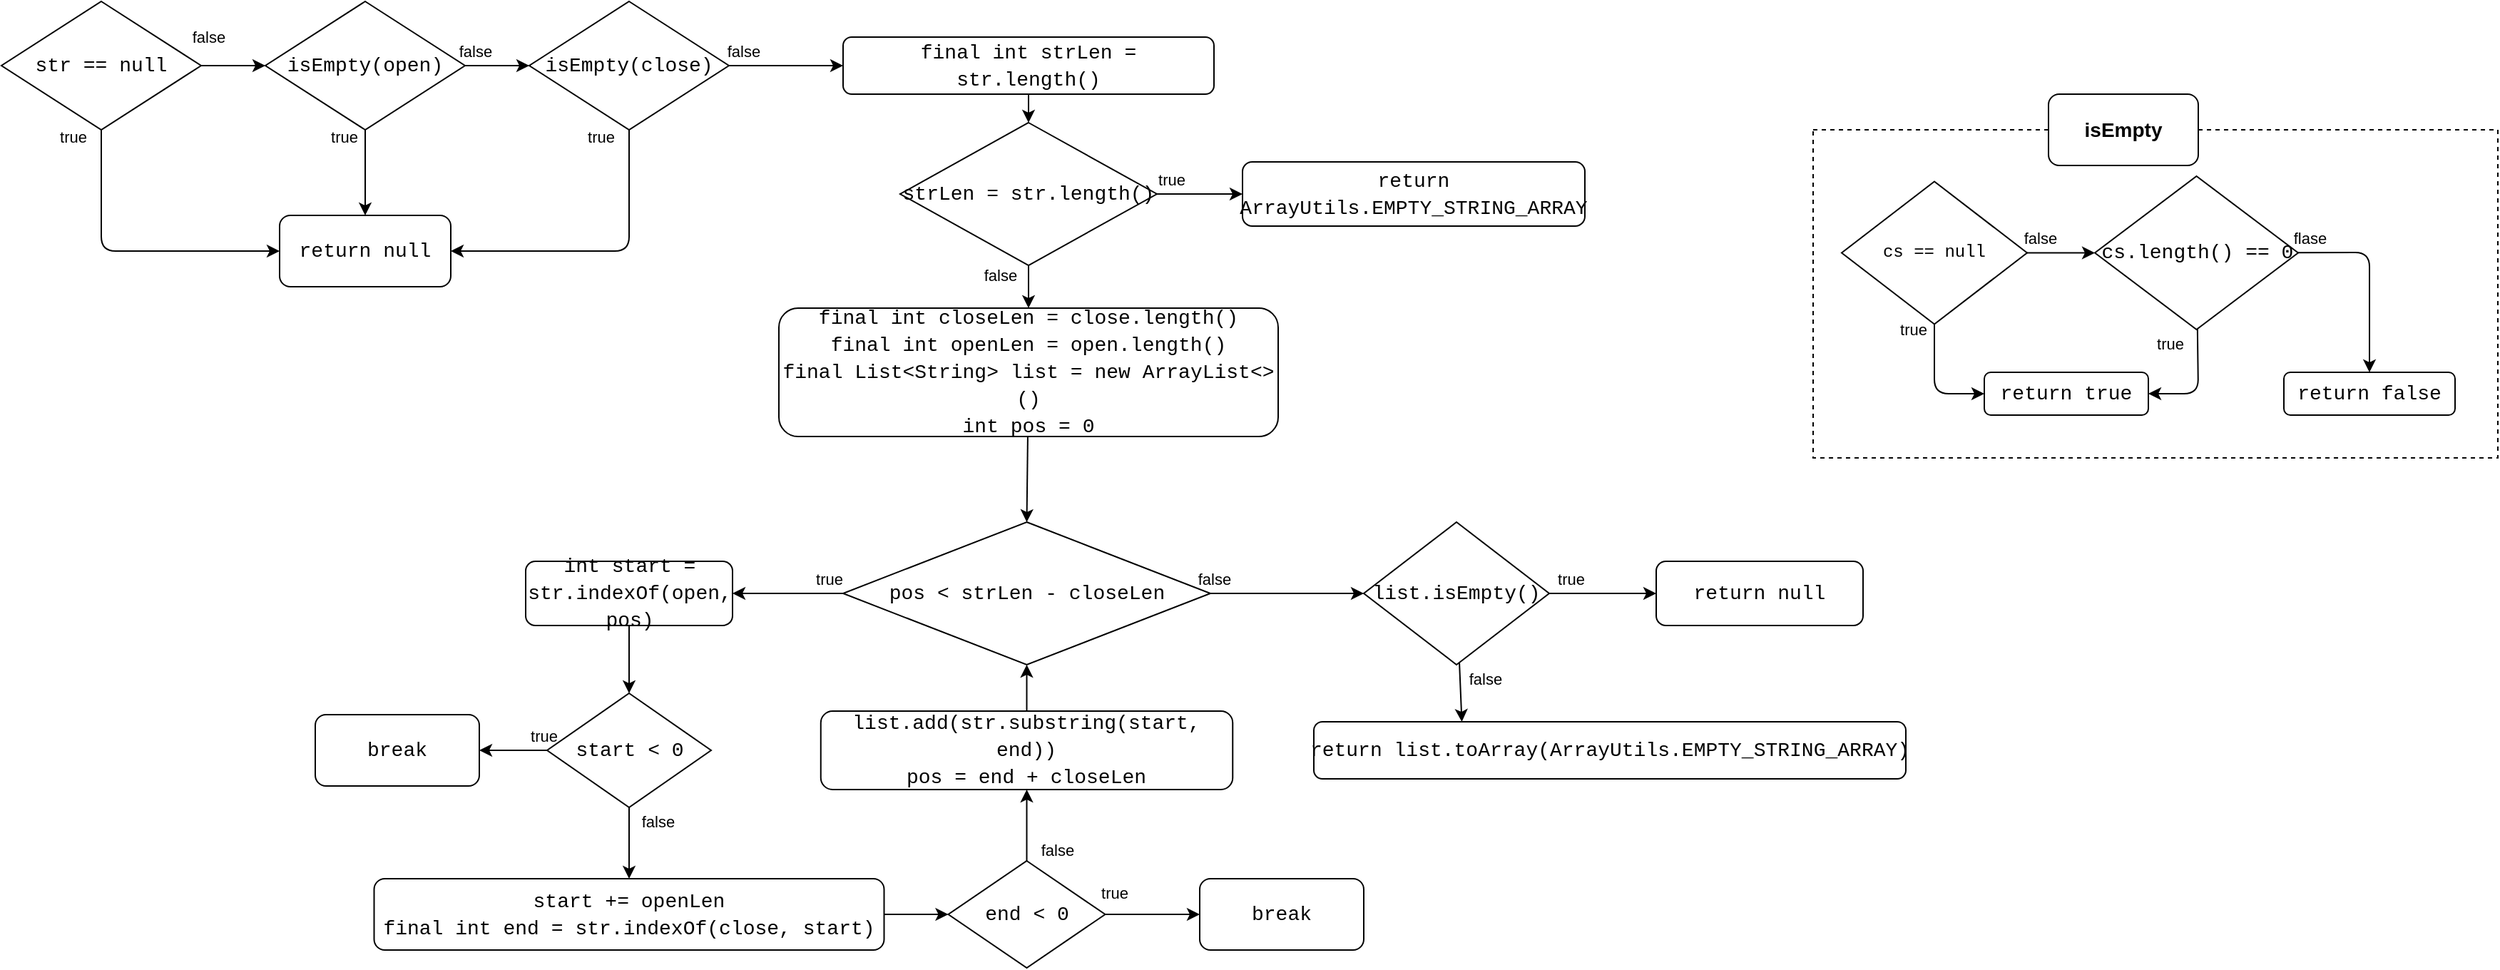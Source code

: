 <mxfile>
    <diagram id="jIGIObHFAkaRqQW-qYnA" name="Page-1">
        <mxGraphModel dx="3130" dy="2047" grid="1" gridSize="10" guides="1" tooltips="1" connect="1" arrows="1" fold="1" page="1" pageScale="1" pageWidth="850" pageHeight="1100" background="#FFFFFF" math="0" shadow="0">
            <root>
                <mxCell id="0"/>
                <mxCell id="1" parent="0"/>
                <mxCell id="41" style="html=1;entryX=0;entryY=0.5;entryDx=0;entryDy=0;strokeColor=#000000;" parent="1" source="4" target="40" edge="1">
                    <mxGeometry relative="1" as="geometry">
                        <Array as="points">
                            <mxPoint x="-470" y="550"/>
                        </Array>
                    </mxGeometry>
                </mxCell>
                <mxCell id="42" value="true" style="edgeLabel;html=1;align=center;verticalAlign=middle;resizable=0;points=[];labelBackgroundColor=none;fontColor=#000000;" parent="41" vertex="1" connectable="0">
                    <mxGeometry x="-0.526" relative="1" as="geometry">
                        <mxPoint x="-20" y="-45" as="offset"/>
                    </mxGeometry>
                </mxCell>
                <mxCell id="43" value="false" style="edgeStyle=none;html=1;entryX=0;entryY=0.5;entryDx=0;entryDy=0;strokeColor=#000000;fontColor=#000000;labelBackgroundColor=none;" parent="1" source="4" target="39" edge="1">
                    <mxGeometry x="-0.778" y="20" relative="1" as="geometry">
                        <mxPoint as="offset"/>
                    </mxGeometry>
                </mxCell>
                <mxCell id="4" value="&lt;font face=&quot;Consolas, Courier New, monospace&quot;&gt;&lt;span style=&quot;font-size: 14px;&quot;&gt;str == null&lt;br&gt;&lt;/span&gt;&lt;/font&gt;" style="rhombus;whiteSpace=wrap;html=1;labelBackgroundColor=none;strokeColor=#000000;fontColor=#000000;fillColor=none;" parent="1" vertex="1">
                    <mxGeometry x="-540" y="375" width="140" height="90" as="geometry"/>
                </mxCell>
                <mxCell id="48" style="edgeStyle=none;html=1;entryX=0.5;entryY=0;entryDx=0;entryDy=0;labelBackgroundColor=none;strokeColor=#000000;fontColor=#000000;" parent="1" source="25" target="97" edge="1">
                    <mxGeometry relative="1" as="geometry">
                        <mxPoint x="410" y="715" as="targetPoint"/>
                    </mxGeometry>
                </mxCell>
                <mxCell id="25" value="&lt;div style=&quot;font-family: Consolas, &amp;quot;Courier New&amp;quot;, monospace; font-size: 14px; line-height: 19px;&quot;&gt;&lt;div style=&quot;line-height: 19px;&quot;&gt;&lt;div style=&quot;&quot;&gt;&lt;div style=&quot;line-height: 19px;&quot;&gt;&lt;div style=&quot;line-height: 19px;&quot;&gt;&lt;div&gt;&lt;span style=&quot;&quot;&gt;final&lt;/span&gt; &lt;span style=&quot;&quot;&gt;int&lt;/span&gt; &lt;span style=&quot;&quot;&gt;closeLen&lt;/span&gt; = &lt;span style=&quot;&quot;&gt;close&lt;/span&gt;.&lt;span style=&quot;&quot;&gt;length&lt;/span&gt;()&lt;/div&gt;&lt;div&gt;&lt;span style=&quot;&quot;&gt;final&lt;/span&gt; &lt;span style=&quot;&quot;&gt;int&lt;/span&gt; &lt;span style=&quot;&quot;&gt;openLen&lt;/span&gt; = &lt;span style=&quot;&quot;&gt;open&lt;/span&gt;.&lt;span style=&quot;&quot;&gt;length&lt;/span&gt;()&lt;/div&gt;&lt;div&gt;&lt;span style=&quot;&quot;&gt;final&lt;/span&gt; &lt;span style=&quot;&quot;&gt;List&lt;/span&gt;&amp;lt;&lt;span style=&quot;&quot;&gt;String&lt;/span&gt;&amp;gt; &lt;span style=&quot;&quot;&gt;list&lt;/span&gt; = &lt;span style=&quot;&quot;&gt;new&lt;/span&gt; &lt;span style=&quot;&quot;&gt;ArrayList&lt;/span&gt;&amp;lt;&amp;gt;()&lt;/div&gt;&lt;div&gt;&lt;span style=&quot;&quot;&gt;int&lt;/span&gt; &lt;span style=&quot;&quot;&gt;pos&lt;/span&gt; = &lt;span style=&quot;&quot;&gt;0&lt;/span&gt;&lt;/div&gt;&lt;/div&gt;&lt;/div&gt;&lt;/div&gt;&lt;/div&gt;&lt;/div&gt;" style="rounded=1;whiteSpace=wrap;html=1;labelBackgroundColor=none;strokeColor=#000000;fontSize=12;fontColor=#000000;fillColor=none;" parent="1" vertex="1">
                    <mxGeometry x="5" y="590" width="350" height="90" as="geometry"/>
                </mxCell>
                <mxCell id="44" value="true" style="html=1;entryX=0.5;entryY=0;entryDx=0;entryDy=0;labelBackgroundColor=none;strokeColor=#000000;fontColor=#000000;" parent="1" source="39" target="40" edge="1">
                    <mxGeometry x="-0.833" y="-15" relative="1" as="geometry">
                        <mxPoint as="offset"/>
                    </mxGeometry>
                </mxCell>
                <mxCell id="46" value="false" style="edgeStyle=none;html=1;entryX=0;entryY=0.5;entryDx=0;entryDy=0;labelBackgroundColor=none;strokeColor=#000000;fontColor=#000000;" parent="1" source="39" target="87" edge="1">
                    <mxGeometry x="-0.714" y="10" relative="1" as="geometry">
                        <mxPoint as="offset"/>
                    </mxGeometry>
                </mxCell>
                <mxCell id="39" value="&lt;font face=&quot;Consolas, Courier New, monospace&quot;&gt;&lt;span style=&quot;font-size: 14px;&quot;&gt;isEmpty(open)&lt;br&gt;&lt;/span&gt;&lt;/font&gt;" style="rhombus;whiteSpace=wrap;html=1;labelBackgroundColor=none;strokeColor=#000000;fontColor=#000000;fillColor=none;fontStyle=0" parent="1" vertex="1">
                    <mxGeometry x="-355" y="375" width="140" height="90" as="geometry"/>
                </mxCell>
                <mxCell id="40" value="&lt;div style=&quot;font-family: Consolas, &amp;quot;Courier New&amp;quot;, monospace; font-size: 14px; line-height: 19px;&quot;&gt;return null&lt;/div&gt;" style="rounded=1;whiteSpace=wrap;html=1;labelBackgroundColor=none;strokeColor=#000000;fontSize=12;fontColor=#000000;fillColor=none;" parent="1" vertex="1">
                    <mxGeometry x="-345" y="525" width="120" height="50" as="geometry"/>
                </mxCell>
                <mxCell id="114" style="edgeStyle=none;html=1;entryX=0.5;entryY=1;entryDx=0;entryDy=0;labelBackgroundColor=none;strokeColor=#000000;fontColor=#000000;" parent="1" source="52" target="97" edge="1">
                    <mxGeometry relative="1" as="geometry"/>
                </mxCell>
                <mxCell id="52" value="&lt;div style=&quot;font-family: Consolas, &amp;quot;Courier New&amp;quot;, monospace; font-size: 14px; line-height: 19px;&quot;&gt;&lt;div style=&quot;line-height: 19px;&quot;&gt;&lt;div&gt;&lt;span style=&quot;&quot;&gt;list&lt;/span&gt;.&lt;span style=&quot;&quot;&gt;add&lt;/span&gt;(&lt;span style=&quot;&quot;&gt;str&lt;/span&gt;.&lt;span style=&quot;&quot;&gt;substring&lt;/span&gt;(&lt;span style=&quot;&quot;&gt;start&lt;/span&gt;, &lt;span style=&quot;&quot;&gt;end&lt;/span&gt;))&lt;/div&gt;&lt;div&gt;&lt;span style=&quot;&quot;&gt;pos&lt;/span&gt; = &lt;span style=&quot;&quot;&gt;end&lt;/span&gt; + &lt;span style=&quot;&quot;&gt;closeLen&lt;/span&gt;&lt;/div&gt;&lt;/div&gt;&lt;/div&gt;" style="rounded=1;whiteSpace=wrap;html=1;labelBackgroundColor=none;strokeColor=#000000;fontColor=#000000;fillColor=none;" parent="1" vertex="1">
                    <mxGeometry x="34.38" y="872.5" width="288.75" height="55" as="geometry"/>
                </mxCell>
                <mxCell id="112" style="edgeStyle=none;html=1;labelBackgroundColor=none;strokeColor=#000000;fontColor=#000000;" parent="1" source="80" target="104" edge="1">
                    <mxGeometry relative="1" as="geometry"/>
                </mxCell>
                <mxCell id="80" value="&lt;div style=&quot;font-family: Consolas, &amp;quot;Courier New&amp;quot;, monospace; font-size: 14px; line-height: 19px;&quot;&gt;&lt;div style=&quot;&quot;&gt;&lt;div style=&quot;line-height: 19px;&quot;&gt;&lt;div style=&quot;line-height: 19px;&quot;&gt;&lt;span style=&quot;&quot;&gt;int&lt;/span&gt; &lt;span style=&quot;&quot;&gt;start&lt;/span&gt; = &lt;span style=&quot;&quot;&gt;str&lt;/span&gt;.&lt;span style=&quot;&quot;&gt;indexOf&lt;/span&gt;(&lt;span style=&quot;&quot;&gt;open&lt;/span&gt;, &lt;span style=&quot;&quot;&gt;pos&lt;/span&gt;)&lt;/div&gt;&lt;/div&gt;&lt;/div&gt;&lt;/div&gt;" style="rounded=1;whiteSpace=wrap;html=1;labelBackgroundColor=none;strokeColor=#000000;fontSize=12;fontColor=#000000;fillColor=none;spacing=2;" parent="1" vertex="1">
                    <mxGeometry x="-172.5" y="767.5" width="145" height="45" as="geometry"/>
                </mxCell>
                <mxCell id="88" value="true" style="html=1;entryX=1;entryY=0.5;entryDx=0;entryDy=0;labelBackgroundColor=none;strokeColor=#000000;fontColor=#000000;" parent="1" source="87" target="40" edge="1">
                    <mxGeometry x="-0.952" y="-20" relative="1" as="geometry">
                        <Array as="points">
                            <mxPoint x="-100" y="550"/>
                        </Array>
                        <mxPoint as="offset"/>
                    </mxGeometry>
                </mxCell>
                <mxCell id="91" value="false" style="edgeStyle=none;html=1;entryX=0;entryY=0.5;entryDx=0;entryDy=0;labelBackgroundColor=none;strokeColor=#000000;fontColor=#000000;" parent="1" source="87" target="89" edge="1">
                    <mxGeometry x="-0.75" y="10" relative="1" as="geometry">
                        <mxPoint as="offset"/>
                    </mxGeometry>
                </mxCell>
                <mxCell id="87" value="&lt;font face=&quot;Consolas, Courier New, monospace&quot;&gt;&lt;span style=&quot;font-size: 14px;&quot;&gt;isEmpty(close)&lt;br&gt;&lt;/span&gt;&lt;/font&gt;" style="rhombus;whiteSpace=wrap;html=1;labelBackgroundColor=none;strokeColor=#000000;fontColor=#000000;fillColor=none;" parent="1" vertex="1">
                    <mxGeometry x="-170" y="375" width="140" height="90" as="geometry"/>
                </mxCell>
                <mxCell id="93" style="edgeStyle=none;html=1;entryX=0.5;entryY=0;entryDx=0;entryDy=0;labelBackgroundColor=none;strokeColor=#000000;fontColor=#000000;" parent="1" source="89" target="92" edge="1">
                    <mxGeometry relative="1" as="geometry"/>
                </mxCell>
                <mxCell id="89" value="&lt;div style=&quot;font-family: Consolas, &amp;quot;Courier New&amp;quot;, monospace; font-size: 14px; line-height: 19px;&quot;&gt;&lt;div style=&quot;&quot;&gt;&lt;div style=&quot;line-height: 19px;&quot;&gt;&lt;div style=&quot;line-height: 19px;&quot;&gt;final int strLen = str.length()&lt;/div&gt;&lt;/div&gt;&lt;/div&gt;&lt;/div&gt;" style="rounded=1;whiteSpace=wrap;html=1;labelBackgroundColor=none;strokeColor=#000000;fontSize=12;fontColor=#000000;fillColor=none;spacing=2;" parent="1" vertex="1">
                    <mxGeometry x="50" y="400" width="260" height="40" as="geometry"/>
                </mxCell>
                <mxCell id="95" value="true" style="edgeStyle=none;html=1;entryX=0;entryY=0.5;entryDx=0;entryDy=0;labelBackgroundColor=none;strokeColor=#000000;fontColor=#000000;" parent="1" source="92" target="94" edge="1">
                    <mxGeometry x="-0.667" y="10" relative="1" as="geometry">
                        <mxPoint as="offset"/>
                    </mxGeometry>
                </mxCell>
                <mxCell id="96" value="false" style="edgeStyle=none;html=1;entryX=0.5;entryY=0;entryDx=0;entryDy=0;labelBackgroundColor=none;strokeColor=#000000;fontColor=#000000;" parent="1" source="92" target="25" edge="1">
                    <mxGeometry x="-0.529" y="-20" relative="1" as="geometry">
                        <mxPoint as="offset"/>
                    </mxGeometry>
                </mxCell>
                <mxCell id="92" value="&lt;font face=&quot;Consolas, Courier New, monospace&quot;&gt;&lt;span style=&quot;font-size: 14px;&quot;&gt;strLen = str.length()&lt;br&gt;&lt;/span&gt;&lt;/font&gt;" style="rhombus;whiteSpace=wrap;html=1;labelBackgroundColor=none;strokeColor=#000000;fontColor=#000000;fillColor=none;" parent="1" vertex="1">
                    <mxGeometry x="90" y="460" width="180" height="100" as="geometry"/>
                </mxCell>
                <mxCell id="94" value="&lt;div style=&quot;font-family: Consolas, &amp;quot;Courier New&amp;quot;, monospace; font-size: 14px; line-height: 19px;&quot;&gt;&lt;div style=&quot;line-height: 19px;&quot;&gt;&lt;span style=&quot;&quot;&gt;return&lt;/span&gt; &lt;span style=&quot;&quot;&gt;ArrayUtils&lt;/span&gt;.&lt;span style=&quot;&quot;&gt;EMPTY_STRING_ARRAY&lt;/span&gt;&lt;/div&gt;&lt;/div&gt;" style="rounded=1;whiteSpace=wrap;html=1;labelBackgroundColor=none;strokeColor=#000000;fontSize=12;fontColor=#000000;fillColor=none;" parent="1" vertex="1">
                    <mxGeometry x="330" y="487.5" width="240" height="45" as="geometry"/>
                </mxCell>
                <mxCell id="101" value="false" style="edgeStyle=none;html=1;entryX=0;entryY=0.5;entryDx=0;entryDy=0;labelBackgroundColor=none;strokeColor=#000000;fontColor=#000000;" parent="1" source="97" target="98" edge="1">
                    <mxGeometry x="-0.957" y="10" relative="1" as="geometry">
                        <mxPoint as="offset"/>
                    </mxGeometry>
                </mxCell>
                <mxCell id="110" value="true" style="edgeStyle=none;html=1;entryX=1;entryY=0.5;entryDx=0;entryDy=0;labelBackgroundColor=none;strokeColor=#000000;fontColor=#000000;" parent="1" source="97" target="80" edge="1">
                    <mxGeometry x="-0.742" y="-10" relative="1" as="geometry">
                        <mxPoint as="offset"/>
                    </mxGeometry>
                </mxCell>
                <mxCell id="97" value="&lt;div style=&quot;font-family: Consolas, &amp;quot;Courier New&amp;quot;, monospace; font-size: 14px; line-height: 19px;&quot;&gt;pos &amp;lt; strLen - closeLen&lt;/div&gt;" style="rhombus;whiteSpace=wrap;html=1;labelBackgroundColor=none;strokeColor=#000000;fontColor=#000000;fillColor=none;" parent="1" vertex="1">
                    <mxGeometry x="50" y="740" width="257.5" height="100" as="geometry"/>
                </mxCell>
                <mxCell id="102" value="true" style="edgeStyle=none;html=1;entryX=0;entryY=0.5;entryDx=0;entryDy=0;labelBackgroundColor=none;strokeColor=#000000;fontColor=#000000;" parent="1" source="98" target="99" edge="1">
                    <mxGeometry x="-0.6" y="10" relative="1" as="geometry">
                        <mxPoint as="offset"/>
                    </mxGeometry>
                </mxCell>
                <mxCell id="103" value="false" style="edgeStyle=none;html=1;entryX=0.25;entryY=0;entryDx=0;entryDy=0;labelBackgroundColor=none;strokeColor=#000000;fontColor=#000000;" parent="1" source="98" target="100" edge="1">
                    <mxGeometry x="-0.409" y="17" relative="1" as="geometry">
                        <mxPoint as="offset"/>
                    </mxGeometry>
                </mxCell>
                <mxCell id="98" value="&lt;div style=&quot;font-family: Consolas, &amp;quot;Courier New&amp;quot;, monospace; font-size: 14px; line-height: 19px;&quot;&gt;list.isEmpty()&lt;/div&gt;" style="rhombus;whiteSpace=wrap;html=1;labelBackgroundColor=none;strokeColor=#000000;fontColor=#000000;fillColor=none;" parent="1" vertex="1">
                    <mxGeometry x="415" y="740" width="130" height="100" as="geometry"/>
                </mxCell>
                <mxCell id="99" value="&lt;div style=&quot;font-family: Consolas, &amp;quot;Courier New&amp;quot;, monospace; font-size: 14px; line-height: 19px;&quot;&gt;&lt;div style=&quot;&quot;&gt;&lt;div style=&quot;line-height: 19px;&quot;&gt;return null&lt;/div&gt;&lt;/div&gt;&lt;/div&gt;" style="rounded=1;whiteSpace=wrap;html=1;labelBackgroundColor=none;strokeColor=#000000;fontSize=12;fontColor=#000000;fillColor=none;spacing=2;" parent="1" vertex="1">
                    <mxGeometry x="620" y="767.5" width="145" height="45" as="geometry"/>
                </mxCell>
                <mxCell id="100" value="&lt;div style=&quot;font-family: Consolas, &amp;quot;Courier New&amp;quot;, monospace; font-size: 14px; line-height: 19px;&quot;&gt;&lt;div style=&quot;&quot;&gt;&lt;div style=&quot;line-height: 19px;&quot;&gt;return&amp;nbsp;&lt;span style=&quot;&quot;&gt;list&lt;/span&gt;&lt;span style=&quot;&quot;&gt;.&lt;/span&gt;&lt;span style=&quot;&quot;&gt;toArray&lt;/span&gt;&lt;span style=&quot;&quot;&gt;(&lt;/span&gt;&lt;span style=&quot;&quot;&gt;ArrayUtils&lt;/span&gt;&lt;span style=&quot;&quot;&gt;.&lt;/span&gt;&lt;span style=&quot;&quot;&gt;EMPTY_STRING_ARRAY&lt;/span&gt;&lt;span style=&quot;&quot;&gt;)&lt;/span&gt;&lt;/div&gt;&lt;/div&gt;&lt;/div&gt;" style="rounded=1;whiteSpace=wrap;html=1;labelBackgroundColor=none;strokeColor=#000000;fontSize=12;fontColor=#000000;fillColor=none;spacing=2;" parent="1" vertex="1">
                    <mxGeometry x="380" y="880" width="415" height="40" as="geometry"/>
                </mxCell>
                <mxCell id="113" value="false" style="edgeStyle=none;html=1;entryX=0.5;entryY=0;entryDx=0;entryDy=0;labelBackgroundColor=none;strokeColor=#000000;fontColor=#000000;" parent="1" source="104" target="106" edge="1">
                    <mxGeometry x="-0.6" y="20" relative="1" as="geometry">
                        <mxPoint as="offset"/>
                    </mxGeometry>
                </mxCell>
                <mxCell id="118" value="true" style="edgeStyle=none;html=1;entryX=1;entryY=0.5;entryDx=0;entryDy=0;labelBackgroundColor=none;strokeColor=#000000;fontColor=#000000;" parent="1" source="104" target="105" edge="1">
                    <mxGeometry x="-0.895" y="-10" relative="1" as="geometry">
                        <mxPoint as="offset"/>
                    </mxGeometry>
                </mxCell>
                <mxCell id="104" value="&lt;div style=&quot;font-family: Consolas, &amp;quot;Courier New&amp;quot;, monospace; font-size: 14px; line-height: 19px;&quot;&gt;start &amp;lt; 0&lt;/div&gt;" style="rhombus;whiteSpace=wrap;html=1;labelBackgroundColor=none;strokeColor=#000000;fontColor=#000000;fillColor=none;" parent="1" vertex="1">
                    <mxGeometry x="-157.5" y="860" width="115" height="80" as="geometry"/>
                </mxCell>
                <mxCell id="105" value="&lt;div style=&quot;font-family: Consolas, &amp;quot;Courier New&amp;quot;, monospace; font-size: 14px; line-height: 19px;&quot;&gt;break&lt;/div&gt;" style="rounded=1;whiteSpace=wrap;html=1;labelBackgroundColor=none;strokeColor=#000000;fontColor=#000000;fillColor=none;" parent="1" vertex="1">
                    <mxGeometry x="-320" y="875" width="115" height="50" as="geometry"/>
                </mxCell>
                <mxCell id="119" style="edgeStyle=none;html=1;entryX=0;entryY=0.5;entryDx=0;entryDy=0;labelBackgroundColor=none;strokeColor=#000000;fontColor=#000000;" parent="1" source="106" target="107" edge="1">
                    <mxGeometry relative="1" as="geometry"/>
                </mxCell>
                <mxCell id="106" value="&lt;div style=&quot;font-family: Consolas, &amp;quot;Courier New&amp;quot;, monospace; font-size: 14px; line-height: 19px;&quot;&gt;&lt;div style=&quot;line-height: 19px;&quot;&gt;&lt;div&gt;&lt;span style=&quot;&quot;&gt;start&lt;/span&gt; += &lt;span style=&quot;&quot;&gt;openLen&lt;/span&gt;&lt;/div&gt;&lt;div&gt;&lt;span style=&quot;&quot;&gt;final&lt;/span&gt; &lt;span style=&quot;&quot;&gt;int&lt;/span&gt; &lt;span style=&quot;&quot;&gt;end&lt;/span&gt; = &lt;span style=&quot;&quot;&gt;str&lt;/span&gt;.&lt;span style=&quot;&quot;&gt;indexOf&lt;/span&gt;(&lt;span style=&quot;&quot;&gt;close&lt;/span&gt;, &lt;span style=&quot;&quot;&gt;start&lt;/span&gt;)&lt;/div&gt;&lt;/div&gt;&lt;/div&gt;" style="rounded=1;whiteSpace=wrap;html=1;labelBackgroundColor=none;strokeColor=#000000;fontColor=#000000;fillColor=none;" parent="1" vertex="1">
                    <mxGeometry x="-278.75" y="990" width="357.5" height="50" as="geometry"/>
                </mxCell>
                <mxCell id="116" value="false" style="edgeStyle=none;html=1;entryX=0.5;entryY=1;entryDx=0;entryDy=0;labelBackgroundColor=none;strokeColor=#000000;fontColor=#000000;" parent="1" source="107" target="52" edge="1">
                    <mxGeometry x="-0.7" y="-21" relative="1" as="geometry">
                        <mxPoint as="offset"/>
                    </mxGeometry>
                </mxCell>
                <mxCell id="117" value="true" style="edgeStyle=none;html=1;entryX=0;entryY=0.5;entryDx=0;entryDy=0;labelBackgroundColor=none;strokeColor=#000000;fontColor=#000000;" parent="1" source="107" target="108" edge="1">
                    <mxGeometry x="-0.811" y="15" relative="1" as="geometry">
                        <mxPoint as="offset"/>
                    </mxGeometry>
                </mxCell>
                <mxCell id="107" value="&lt;div style=&quot;font-family: Consolas, &amp;quot;Courier New&amp;quot;, monospace; font-size: 14px; line-height: 19px;&quot;&gt;end &amp;lt; 0&lt;/div&gt;" style="rhombus;whiteSpace=wrap;html=1;labelBackgroundColor=none;strokeColor=#000000;fontColor=#000000;fillColor=none;" parent="1" vertex="1">
                    <mxGeometry x="123.75" y="977.5" width="110" height="75" as="geometry"/>
                </mxCell>
                <mxCell id="108" value="&lt;div style=&quot;font-family: Consolas, &amp;quot;Courier New&amp;quot;, monospace; font-size: 14px; line-height: 19px;&quot;&gt;break&lt;/div&gt;" style="rounded=1;whiteSpace=wrap;html=1;labelBackgroundColor=none;strokeColor=#000000;fontColor=#000000;fillColor=none;" parent="1" vertex="1">
                    <mxGeometry x="300" y="990" width="115" height="50" as="geometry"/>
                </mxCell>
                <mxCell id="120" value="" style="whiteSpace=wrap;html=1;labelBackgroundColor=none;fontColor=#000000;fillColor=none;strokeColor=#000000;dashed=1;" vertex="1" parent="1">
                    <mxGeometry x="730" y="465" width="480" height="230" as="geometry"/>
                </mxCell>
                <mxCell id="121" value="true" style="edgeStyle=none;html=1;entryX=0;entryY=0.5;entryDx=0;entryDy=0;labelBackgroundColor=none;strokeColor=#000000;fontColor=#000000;" edge="1" parent="1" source="123" target="133">
                    <mxGeometry x="-0.92" y="-15" relative="1" as="geometry">
                        <mxPoint as="offset"/>
                        <mxPoint x="830" y="632.5" as="targetPoint"/>
                        <Array as="points">
                            <mxPoint x="815" y="650"/>
                        </Array>
                    </mxGeometry>
                </mxCell>
                <mxCell id="122" value="false" style="edgeStyle=none;html=1;entryX=0;entryY=0.5;entryDx=0;entryDy=0;labelBackgroundColor=none;strokeColor=#000000;fontColor=#000000;" edge="1" parent="1" source="123" target="129">
                    <mxGeometry x="-0.6" y="10" relative="1" as="geometry">
                        <mxPoint x="-1" as="offset"/>
                    </mxGeometry>
                </mxCell>
                <mxCell id="123" value="&lt;div style=&quot;font-family: Consolas, &amp;quot;Courier New&amp;quot;, monospace; line-height: 19px;&quot;&gt;cs == null&lt;/div&gt;" style="rhombus;whiteSpace=wrap;html=1;labelBackgroundColor=none;strokeColor=#000000;fontColor=#000000;fillColor=none;" vertex="1" parent="1">
                    <mxGeometry x="750" y="501.25" width="130" height="100" as="geometry"/>
                </mxCell>
                <mxCell id="127" value="true" style="edgeStyle=none;html=1;entryX=1;entryY=0.5;entryDx=0;entryDy=0;labelBackgroundColor=none;strokeColor=#000000;fontColor=#000000;" edge="1" parent="1" source="129" target="133">
                    <mxGeometry x="-0.745" y="-20" relative="1" as="geometry">
                        <mxPoint x="1030" y="632.5" as="targetPoint"/>
                        <Array as="points">
                            <mxPoint x="1000" y="650"/>
                        </Array>
                        <mxPoint as="offset"/>
                    </mxGeometry>
                </mxCell>
                <mxCell id="128" value="flase" style="edgeStyle=none;html=1;entryX=0.5;entryY=0;entryDx=0;entryDy=0;labelBackgroundColor=none;strokeColor=#000000;fontColor=#000000;" edge="1" parent="1" source="129" target="134">
                    <mxGeometry x="-0.86" y="10" relative="1" as="geometry">
                        <Array as="points">
                            <mxPoint x="1120" y="551"/>
                        </Array>
                        <mxPoint x="-1" as="offset"/>
                    </mxGeometry>
                </mxCell>
                <mxCell id="129" value="&lt;div style=&quot;font-family: Consolas, &amp;quot;Courier New&amp;quot;, monospace; font-size: 14px; line-height: 19px;&quot;&gt;cs.length() == 0&lt;/div&gt;" style="rhombus;whiteSpace=wrap;html=1;labelBackgroundColor=none;strokeColor=#000000;fontColor=#000000;fillColor=none;" vertex="1" parent="1">
                    <mxGeometry x="927.5" y="497.5" width="142.5" height="107.5" as="geometry"/>
                </mxCell>
                <mxCell id="133" value="&lt;div style=&quot;font-family: Consolas, &amp;quot;Courier New&amp;quot;, monospace; font-size: 14px; line-height: 19px;&quot;&gt;&lt;div style=&quot;&quot;&gt;&lt;div style=&quot;line-height: 19px;&quot;&gt;return true&lt;/div&gt;&lt;/div&gt;&lt;/div&gt;" style="rounded=1;whiteSpace=wrap;html=1;labelBackgroundColor=none;strokeColor=#000000;fontSize=12;fontColor=#000000;fillColor=none;spacing=2;" vertex="1" parent="1">
                    <mxGeometry x="850" y="635" width="115" height="30" as="geometry"/>
                </mxCell>
                <mxCell id="134" value="&lt;div style=&quot;font-family: Consolas, &amp;quot;Courier New&amp;quot;, monospace; font-size: 14px; line-height: 19px;&quot;&gt;&lt;div style=&quot;&quot;&gt;&lt;div style=&quot;line-height: 19px;&quot;&gt;return false&lt;/div&gt;&lt;/div&gt;&lt;/div&gt;" style="rounded=1;whiteSpace=wrap;html=1;labelBackgroundColor=none;strokeColor=#000000;fontSize=12;fontColor=#000000;fillColor=none;spacing=2;" vertex="1" parent="1">
                    <mxGeometry x="1060" y="635" width="120" height="30" as="geometry"/>
                </mxCell>
                <mxCell id="135" value="isEmpty" style="rounded=1;whiteSpace=wrap;html=1;labelBackgroundColor=none;strokeColor=#000000;fontColor=#000000;fillColor=#FFFFFF;fontStyle=1;fontSize=14;" vertex="1" parent="1">
                    <mxGeometry x="895" y="440" width="105" height="50" as="geometry"/>
                </mxCell>
            </root>
        </mxGraphModel>
    </diagram>
</mxfile>